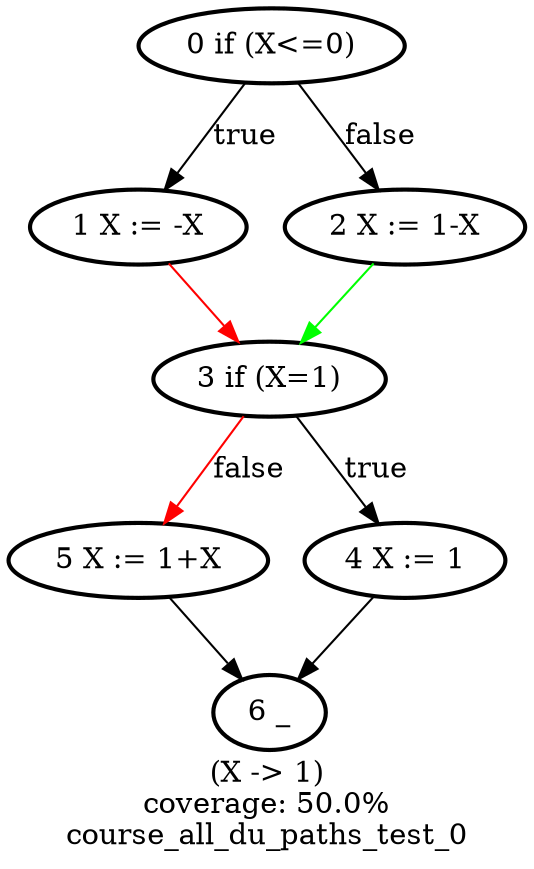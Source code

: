 digraph course_all_du_paths_test_0 {
	label = "(X -> 1)
coverage: 50.0%
course_all_du_paths_test_0"
	"1 X := -X" [style = bold]
	"1 X := -X" -> "3 if (X=1)" [color = red]
	"3 if (X=1)" -> "5 X := 1+X" [label = false, color = red]
	"4 X := 1" -> "6 _"
	"5 X := 1+X" [style = bold]
	"3 if (X=1)" [style = bold]
	"4 X := 1" [style = bold]
	"6 _" [style = bold]
	"2 X := 1-X" [style = bold]
	"0 if (X<=0)" -> "1 X := -X" [label = true]
	"2 X := 1-X" -> "3 if (X=1)" [color = green]
	"5 X := 1+X" -> "6 _"
	"0 if (X<=0)" [style = bold]
	"0 if (X<=0)" -> "2 X := 1-X" [label = false]
	"3 if (X=1)" -> "4 X := 1" [label = true]
}
